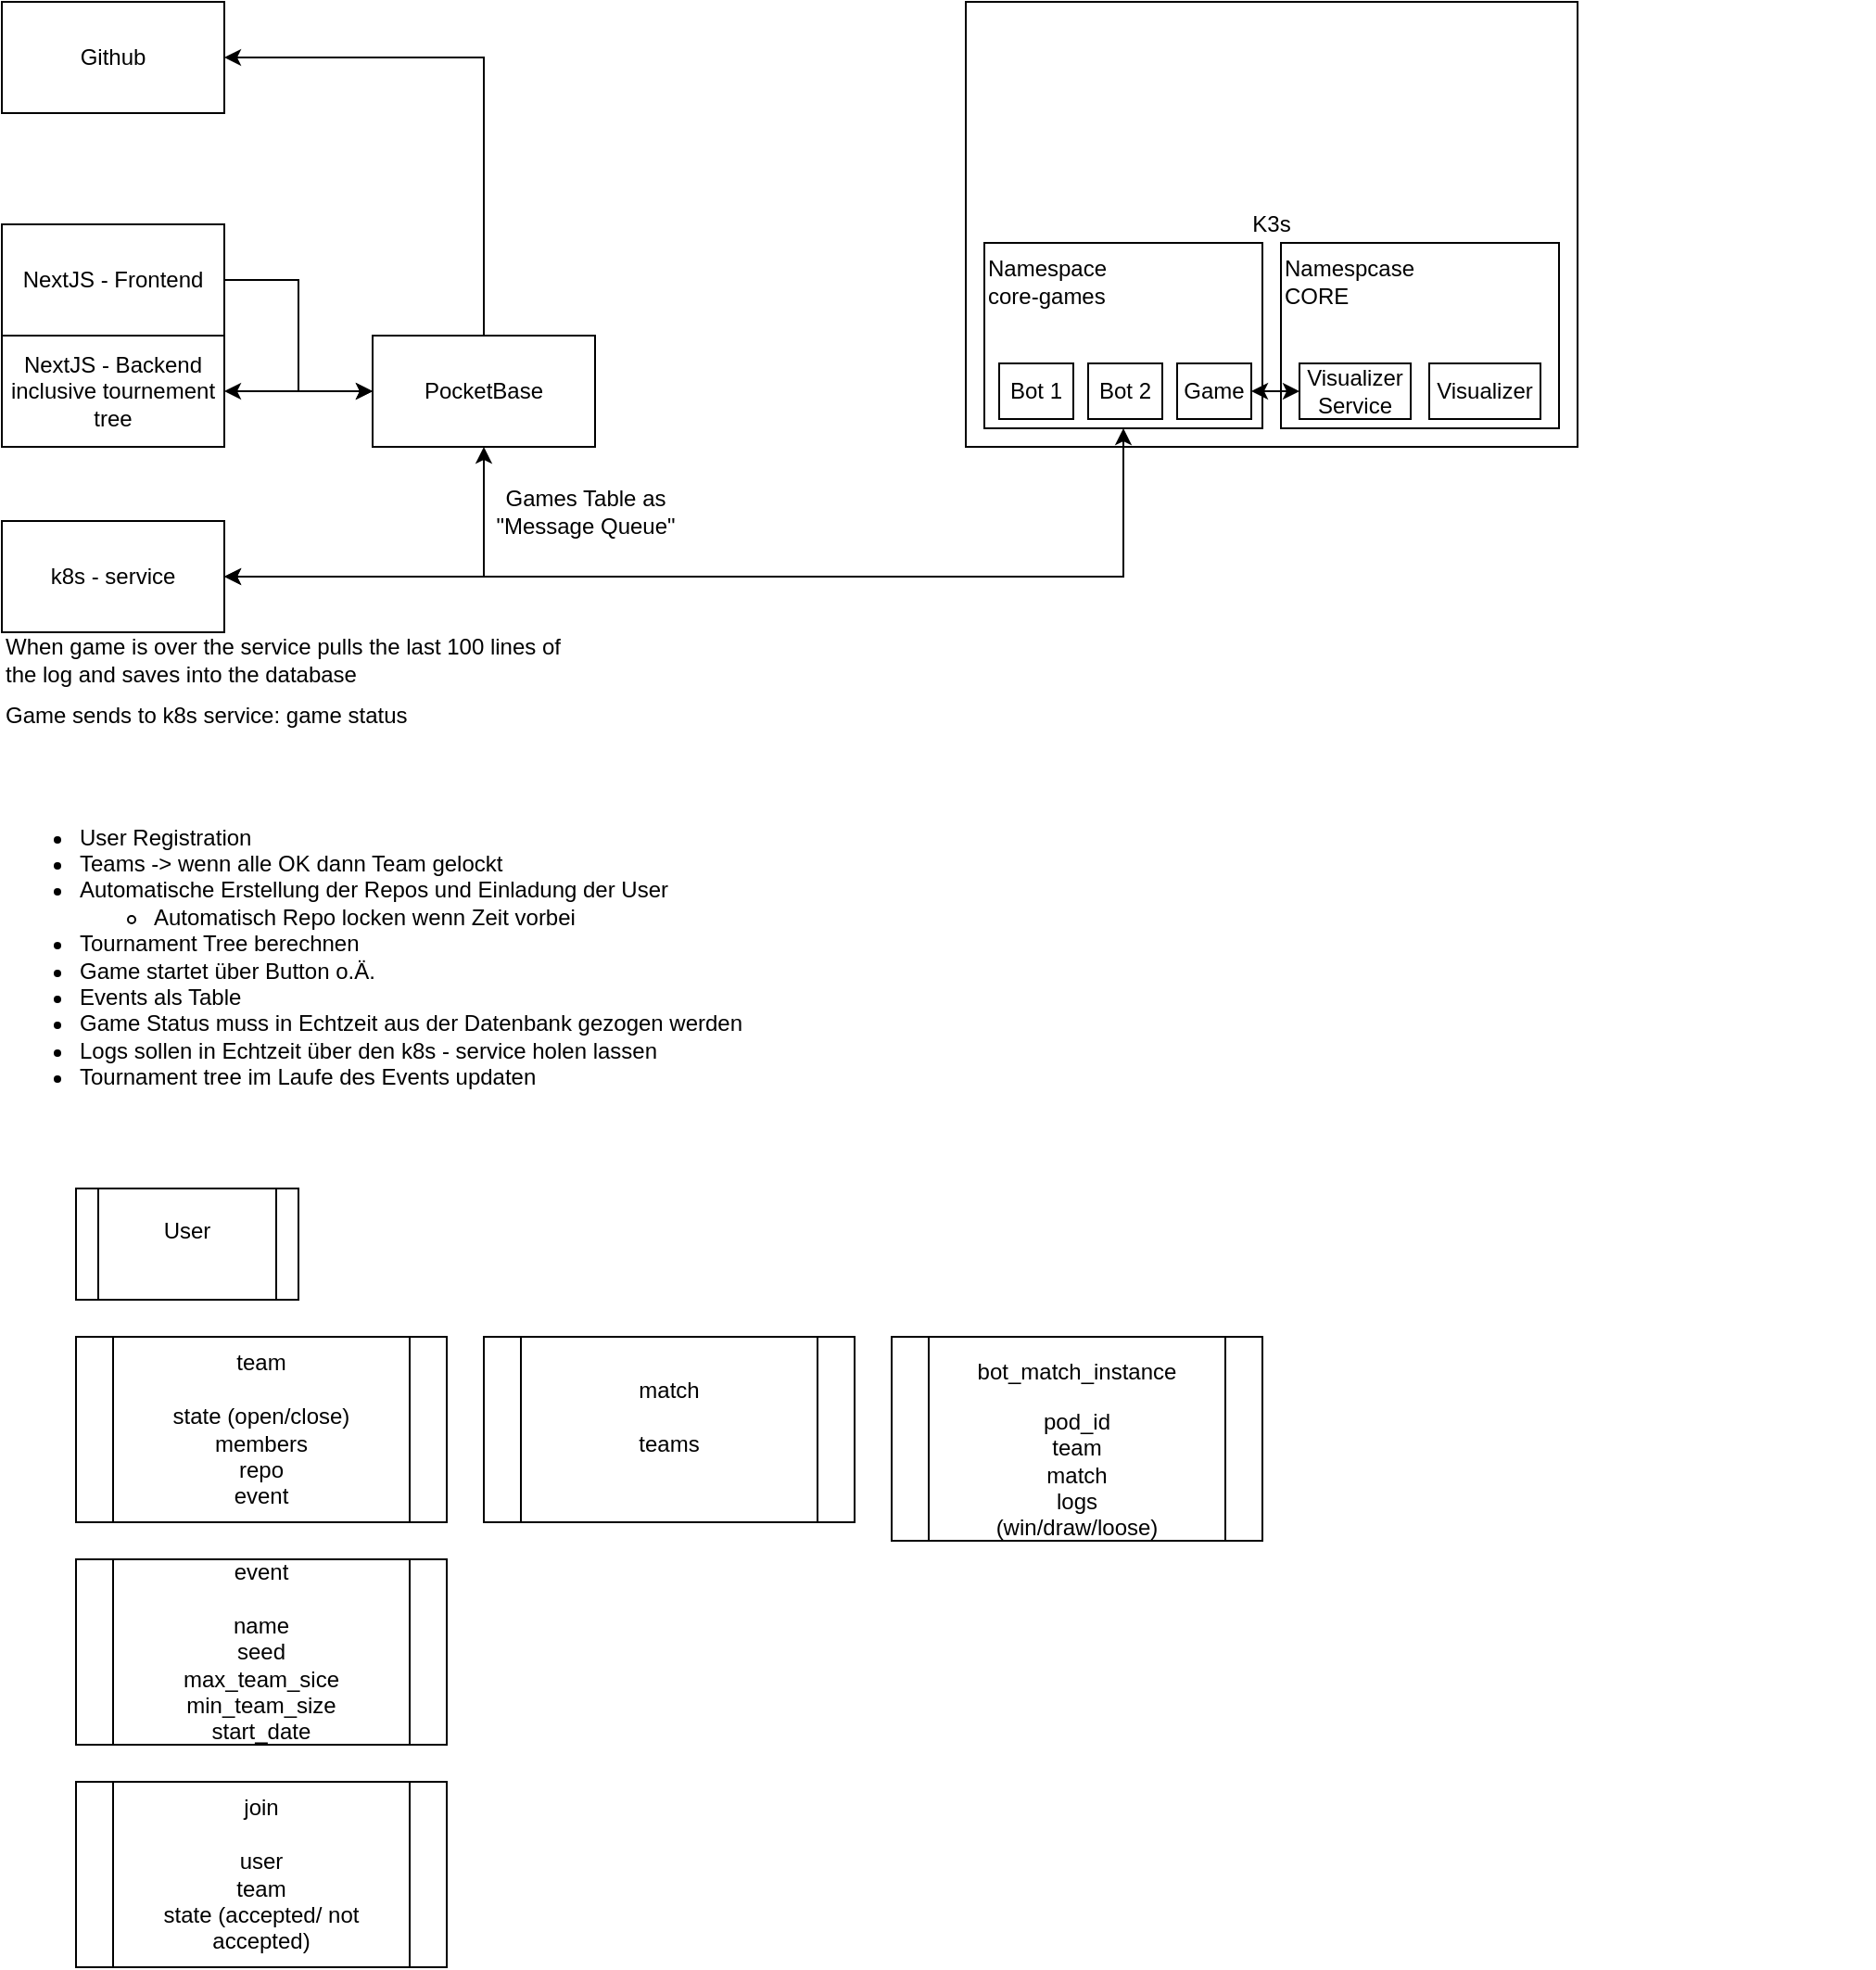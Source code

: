<mxfile version="26.0.11">
  <diagram name="Page-1" id="gfBi33ZfffTsc9hHtpzU">
    <mxGraphModel dx="1026" dy="586" grid="1" gridSize="10" guides="1" tooltips="1" connect="1" arrows="1" fold="1" page="1" pageScale="1" pageWidth="850" pageHeight="1100" math="0" shadow="0">
      <root>
        <mxCell id="0" />
        <mxCell id="1" parent="0" />
        <mxCell id="9a2qwzENR8iIRFwrXo3I-1" value="Github" style="rounded=0;whiteSpace=wrap;html=1;" vertex="1" parent="1">
          <mxGeometry width="120" height="60" as="geometry" />
        </mxCell>
        <mxCell id="9a2qwzENR8iIRFwrXo3I-2" value="NextJS - Frontend" style="rounded=0;whiteSpace=wrap;html=1;" vertex="1" parent="1">
          <mxGeometry y="120" width="120" height="60" as="geometry" />
        </mxCell>
        <mxCell id="9a2qwzENR8iIRFwrXo3I-3" value="NextJS - Backend&lt;br&gt;inclusive tournement tree" style="rounded=0;whiteSpace=wrap;html=1;" vertex="1" parent="1">
          <mxGeometry y="180" width="120" height="60" as="geometry" />
        </mxCell>
        <mxCell id="9a2qwzENR8iIRFwrXo3I-4" value="PocketBase" style="rounded=0;whiteSpace=wrap;html=1;" vertex="1" parent="1">
          <mxGeometry x="200" y="180" width="120" height="60" as="geometry" />
        </mxCell>
        <mxCell id="9a2qwzENR8iIRFwrXo3I-5" value="" style="endArrow=classic;html=1;rounded=0;exitX=0.5;exitY=0;exitDx=0;exitDy=0;entryX=1;entryY=0.5;entryDx=0;entryDy=0;" edge="1" parent="1" source="9a2qwzENR8iIRFwrXo3I-4" target="9a2qwzENR8iIRFwrXo3I-1">
          <mxGeometry width="50" height="50" relative="1" as="geometry">
            <mxPoint x="390" y="280" as="sourcePoint" />
            <mxPoint x="440" y="230" as="targetPoint" />
            <Array as="points">
              <mxPoint x="260" y="30" />
            </Array>
          </mxGeometry>
        </mxCell>
        <mxCell id="9a2qwzENR8iIRFwrXo3I-6" value="" style="endArrow=classic;html=1;rounded=0;exitX=1;exitY=0.5;exitDx=0;exitDy=0;" edge="1" parent="1" source="9a2qwzENR8iIRFwrXo3I-2">
          <mxGeometry width="50" height="50" relative="1" as="geometry">
            <mxPoint x="140" y="150" as="sourcePoint" />
            <mxPoint x="200" y="210" as="targetPoint" />
            <Array as="points">
              <mxPoint x="160" y="150" />
              <mxPoint x="160" y="210" />
            </Array>
          </mxGeometry>
        </mxCell>
        <mxCell id="9a2qwzENR8iIRFwrXo3I-7" value="" style="endArrow=classic;startArrow=classic;html=1;rounded=0;exitX=1;exitY=0.5;exitDx=0;exitDy=0;entryX=0;entryY=0.5;entryDx=0;entryDy=0;" edge="1" parent="1" source="9a2qwzENR8iIRFwrXo3I-3" target="9a2qwzENR8iIRFwrXo3I-4">
          <mxGeometry width="50" height="50" relative="1" as="geometry">
            <mxPoint x="390" y="280" as="sourcePoint" />
            <mxPoint x="440" y="230" as="targetPoint" />
          </mxGeometry>
        </mxCell>
        <mxCell id="9a2qwzENR8iIRFwrXo3I-10" value="K3s" style="rounded=0;whiteSpace=wrap;html=1;" vertex="1" parent="1">
          <mxGeometry x="520" width="330" height="240" as="geometry" />
        </mxCell>
        <mxCell id="9a2qwzENR8iIRFwrXo3I-11" value="Namespace&lt;div&gt;core-games&lt;/div&gt;&lt;div&gt;&lt;br&gt;&lt;/div&gt;&lt;div&gt;&lt;br&gt;&lt;/div&gt;&lt;div&gt;&lt;br&gt;&lt;/div&gt;&lt;div&gt;&lt;br&gt;&lt;/div&gt;" style="rounded=0;whiteSpace=wrap;html=1;align=left;" vertex="1" parent="1">
          <mxGeometry x="530" y="130" width="150" height="100" as="geometry" />
        </mxCell>
        <mxCell id="9a2qwzENR8iIRFwrXo3I-12" value="k8s - service" style="rounded=0;whiteSpace=wrap;html=1;" vertex="1" parent="1">
          <mxGeometry y="280" width="120" height="60" as="geometry" />
        </mxCell>
        <mxCell id="9a2qwzENR8iIRFwrXo3I-13" value="" style="endArrow=classic;startArrow=classic;html=1;rounded=0;exitX=1;exitY=0.5;exitDx=0;exitDy=0;entryX=0.5;entryY=1;entryDx=0;entryDy=0;" edge="1" parent="1" source="9a2qwzENR8iIRFwrXo3I-12" target="9a2qwzENR8iIRFwrXo3I-11">
          <mxGeometry width="50" height="50" relative="1" as="geometry">
            <mxPoint x="390" y="270" as="sourcePoint" />
            <mxPoint x="440" y="220" as="targetPoint" />
            <Array as="points">
              <mxPoint x="210" y="310" />
              <mxPoint x="605" y="310" />
            </Array>
          </mxGeometry>
        </mxCell>
        <mxCell id="9a2qwzENR8iIRFwrXo3I-14" value="" style="endArrow=classic;startArrow=classic;html=1;rounded=0;exitX=1;exitY=0.5;exitDx=0;exitDy=0;entryX=0.5;entryY=1;entryDx=0;entryDy=0;" edge="1" parent="1" source="9a2qwzENR8iIRFwrXo3I-12" target="9a2qwzENR8iIRFwrXo3I-4">
          <mxGeometry width="50" height="50" relative="1" as="geometry">
            <mxPoint x="390" y="270" as="sourcePoint" />
            <mxPoint x="440" y="220" as="targetPoint" />
            <Array as="points">
              <mxPoint x="260" y="310" />
            </Array>
          </mxGeometry>
        </mxCell>
        <mxCell id="9a2qwzENR8iIRFwrXo3I-15" value="Games Table as &quot;Message Queue&quot;" style="text;html=1;align=center;verticalAlign=middle;whiteSpace=wrap;rounded=0;" vertex="1" parent="1">
          <mxGeometry x="250" y="260" width="130" height="30" as="geometry" />
        </mxCell>
        <mxCell id="9a2qwzENR8iIRFwrXo3I-16" value="Namespcase&lt;div&gt;CORE&lt;/div&gt;&lt;div&gt;&lt;br&gt;&lt;/div&gt;&lt;div&gt;&lt;br&gt;&lt;/div&gt;&lt;div&gt;&lt;br&gt;&lt;/div&gt;&lt;div&gt;&lt;br&gt;&lt;/div&gt;" style="rounded=0;whiteSpace=wrap;html=1;align=left;" vertex="1" parent="1">
          <mxGeometry x="690" y="130" width="150" height="100" as="geometry" />
        </mxCell>
        <mxCell id="9a2qwzENR8iIRFwrXo3I-17" value="Visualizer&lt;div&gt;Service&lt;/div&gt;" style="rounded=0;whiteSpace=wrap;html=1;" vertex="1" parent="1">
          <mxGeometry x="700" y="195" width="60" height="30" as="geometry" />
        </mxCell>
        <mxCell id="9a2qwzENR8iIRFwrXo3I-18" value="Bot 1" style="rounded=0;whiteSpace=wrap;html=1;" vertex="1" parent="1">
          <mxGeometry x="538" y="195" width="40" height="30" as="geometry" />
        </mxCell>
        <mxCell id="9a2qwzENR8iIRFwrXo3I-19" value="Bot 2" style="rounded=0;whiteSpace=wrap;html=1;" vertex="1" parent="1">
          <mxGeometry x="586" y="195" width="40" height="30" as="geometry" />
        </mxCell>
        <mxCell id="9a2qwzENR8iIRFwrXo3I-20" value="Game" style="rounded=0;whiteSpace=wrap;html=1;" vertex="1" parent="1">
          <mxGeometry x="634" y="195" width="40" height="30" as="geometry" />
        </mxCell>
        <mxCell id="9a2qwzENR8iIRFwrXo3I-21" value="" style="endArrow=classic;startArrow=classic;html=1;rounded=0;entryX=0;entryY=0.5;entryDx=0;entryDy=0;exitX=1;exitY=0.5;exitDx=0;exitDy=0;" edge="1" parent="1" source="9a2qwzENR8iIRFwrXo3I-20" target="9a2qwzENR8iIRFwrXo3I-17">
          <mxGeometry width="50" height="50" relative="1" as="geometry">
            <mxPoint x="400" y="310" as="sourcePoint" />
            <mxPoint x="450" y="260" as="targetPoint" />
          </mxGeometry>
        </mxCell>
        <mxCell id="9a2qwzENR8iIRFwrXo3I-22" value="Visualizer" style="rounded=0;whiteSpace=wrap;html=1;" vertex="1" parent="1">
          <mxGeometry x="770" y="195" width="60" height="30" as="geometry" />
        </mxCell>
        <mxCell id="9a2qwzENR8iIRFwrXo3I-23" value="When game is over the service pulls the last 100 lines of the log and saves into the database" style="text;html=1;align=left;verticalAlign=middle;whiteSpace=wrap;rounded=0;" vertex="1" parent="1">
          <mxGeometry y="340" width="320" height="30" as="geometry" />
        </mxCell>
        <mxCell id="9a2qwzENR8iIRFwrXo3I-24" value="Game sends to k8s service: game status" style="text;html=1;align=left;verticalAlign=middle;whiteSpace=wrap;rounded=0;" vertex="1" parent="1">
          <mxGeometry y="370" width="320" height="30" as="geometry" />
        </mxCell>
        <mxCell id="9a2qwzENR8iIRFwrXo3I-27" value="&lt;ul&gt;&lt;li&gt;User Registration&lt;/li&gt;&lt;li&gt;Teams -&amp;gt; wenn alle OK dann Team gelockt&lt;/li&gt;&lt;li&gt;Automatische Erstellung der Repos und Einladung der User&lt;/li&gt;&lt;ul&gt;&lt;li&gt;Automatisch Repo locken wenn Zeit vorbei&lt;/li&gt;&lt;/ul&gt;&lt;li&gt;Tournament Tree berechnen&lt;/li&gt;&lt;li&gt;Game startet über Button o.Ä.&lt;/li&gt;&lt;li&gt;Events als Table&lt;/li&gt;&lt;li&gt;Game Status muss in Echtzeit aus der Datenbank gezogen werden&lt;/li&gt;&lt;li&gt;Logs sollen in Echtzeit über den k8s - service holen lassen&lt;/li&gt;&lt;li&gt;Tournament tree im Laufe des Events updaten&lt;/li&gt;&lt;/ul&gt;" style="text;html=1;align=left;verticalAlign=middle;whiteSpace=wrap;rounded=0;" vertex="1" parent="1">
          <mxGeometry y="400" width="1010" height="230" as="geometry" />
        </mxCell>
        <mxCell id="9a2qwzENR8iIRFwrXo3I-28" value="User&lt;div&gt;&lt;br&gt;&lt;/div&gt;" style="shape=process;whiteSpace=wrap;html=1;backgroundOutline=1;" vertex="1" parent="1">
          <mxGeometry x="40" y="640" width="120" height="60" as="geometry" />
        </mxCell>
        <mxCell id="9a2qwzENR8iIRFwrXo3I-29" value="team&lt;div&gt;&lt;br&gt;&lt;/div&gt;&lt;div&gt;state (open/close)&lt;/div&gt;&lt;div&gt;members&lt;/div&gt;&lt;div&gt;repo&lt;/div&gt;&lt;div&gt;event&lt;/div&gt;" style="shape=process;whiteSpace=wrap;html=1;backgroundOutline=1;" vertex="1" parent="1">
          <mxGeometry x="40" y="720" width="200" height="100" as="geometry" />
        </mxCell>
        <mxCell id="9a2qwzENR8iIRFwrXo3I-30" value="event&lt;div&gt;&lt;br&gt;&lt;/div&gt;&lt;div&gt;&lt;span style=&quot;background-color: transparent; color: light-dark(rgb(0, 0, 0), rgb(255, 255, 255));&quot;&gt;name&lt;/span&gt;&lt;/div&gt;&lt;div&gt;seed&lt;span style=&quot;background-color: transparent; color: light-dark(rgb(0, 0, 0), rgb(255, 255, 255));&quot;&gt;&lt;/span&gt;&lt;/div&gt;&lt;div&gt;&lt;span style=&quot;background-color: transparent; color: light-dark(rgb(0, 0, 0), rgb(255, 255, 255));&quot;&gt;max_team_sice&lt;/span&gt;&lt;/div&gt;&lt;div&gt;&lt;span style=&quot;background-color: transparent; color: light-dark(rgb(0, 0, 0), rgb(255, 255, 255));&quot;&gt;min_team_size&lt;/span&gt;&lt;/div&gt;&lt;div&gt;&lt;span style=&quot;background-color: transparent; color: light-dark(rgb(0, 0, 0), rgb(255, 255, 255));&quot;&gt;start_date&lt;/span&gt;&lt;/div&gt;" style="shape=process;whiteSpace=wrap;html=1;backgroundOutline=1;" vertex="1" parent="1">
          <mxGeometry x="40" y="840" width="200" height="100" as="geometry" />
        </mxCell>
        <mxCell id="9a2qwzENR8iIRFwrXo3I-31" value="join&lt;div&gt;&lt;br&gt;&lt;/div&gt;&lt;div&gt;&lt;span style=&quot;background-color: transparent; color: light-dark(rgb(0, 0, 0), rgb(255, 255, 255));&quot;&gt;user&lt;/span&gt;&lt;/div&gt;&lt;div&gt;&lt;span style=&quot;background-color: transparent; color: light-dark(rgb(0, 0, 0), rgb(255, 255, 255));&quot;&gt;team&lt;/span&gt;&lt;/div&gt;&lt;div&gt;&lt;span style=&quot;background-color: transparent; color: light-dark(rgb(0, 0, 0), rgb(255, 255, 255));&quot;&gt;state (accepted/ not accepted)&lt;/span&gt;&lt;/div&gt;" style="shape=process;whiteSpace=wrap;html=1;backgroundOutline=1;" vertex="1" parent="1">
          <mxGeometry x="40" y="960" width="200" height="100" as="geometry" />
        </mxCell>
        <mxCell id="9a2qwzENR8iIRFwrXo3I-32" value="match&lt;div&gt;&lt;br&gt;&lt;/div&gt;&lt;div&gt;&lt;span style=&quot;background-color: transparent; color: light-dark(rgb(0, 0, 0), rgb(255, 255, 255));&quot;&gt;teams&lt;/span&gt;&lt;/div&gt;&lt;div&gt;&lt;br&gt;&lt;/div&gt;" style="shape=process;whiteSpace=wrap;html=1;backgroundOutline=1;" vertex="1" parent="1">
          <mxGeometry x="260" y="720" width="200" height="100" as="geometry" />
        </mxCell>
        <mxCell id="9a2qwzENR8iIRFwrXo3I-33" value="&lt;p class=&quot;p1&quot;&gt;bot_match_instance&lt;/p&gt;&lt;div&gt;&lt;span style=&quot;background-color: transparent; color: light-dark(rgb(0, 0, 0), rgb(255, 255, 255));&quot;&gt;pod_id&lt;/span&gt;&lt;/div&gt;&lt;div&gt;team&lt;/div&gt;&lt;div&gt;match&lt;/div&gt;&lt;div&gt;logs&lt;/div&gt;&lt;div&gt;(win/draw/loose)&lt;/div&gt;" style="shape=process;whiteSpace=wrap;html=1;backgroundOutline=1;" vertex="1" parent="1">
          <mxGeometry x="480" y="720" width="200" height="110" as="geometry" />
        </mxCell>
      </root>
    </mxGraphModel>
  </diagram>
</mxfile>
